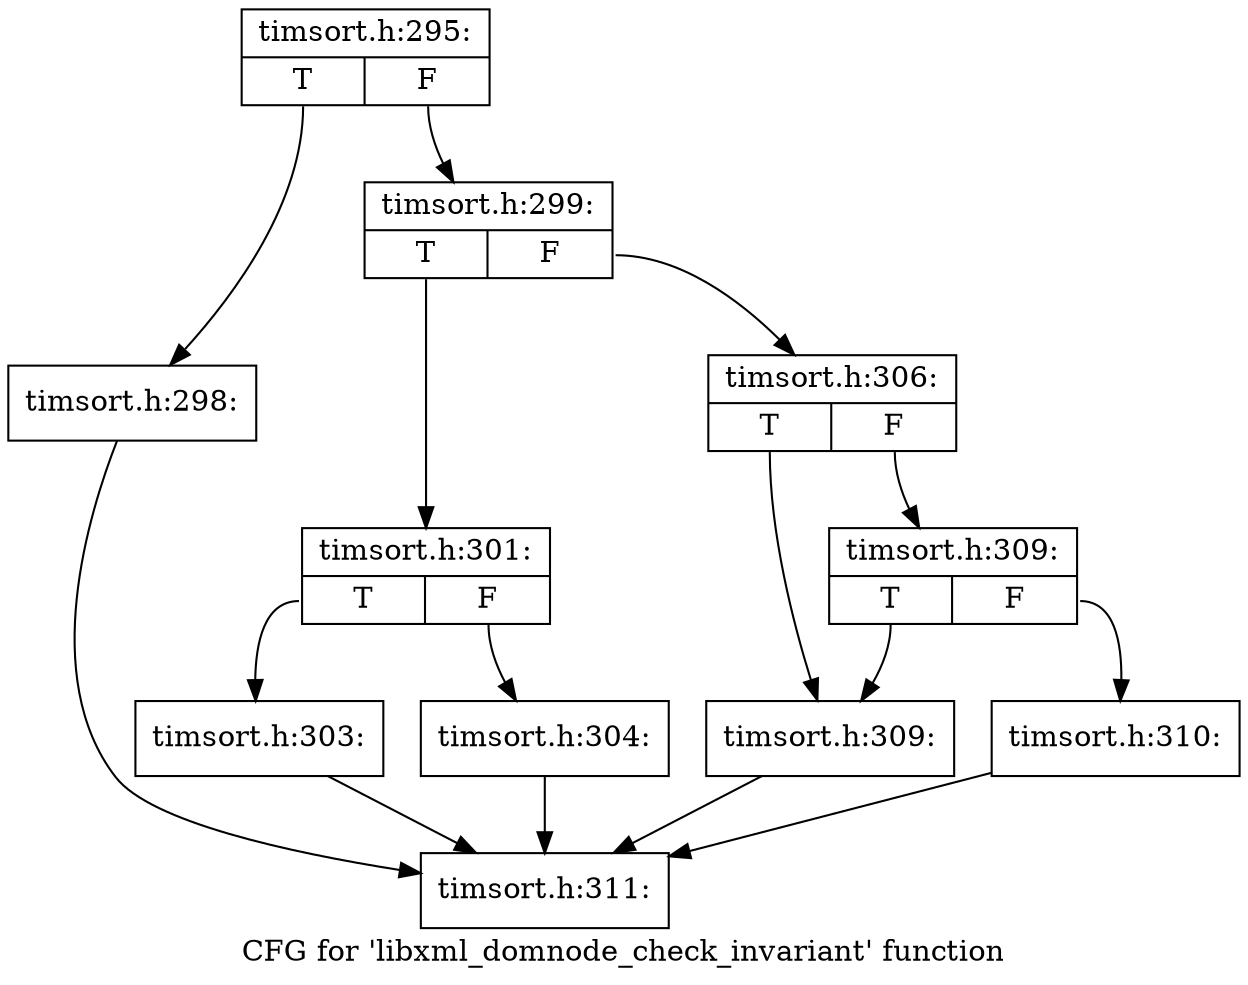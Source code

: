digraph "CFG for 'libxml_domnode_check_invariant' function" {
	label="CFG for 'libxml_domnode_check_invariant' function";

	Node0x4ceff00 [shape=record,label="{timsort.h:295:|{<s0>T|<s1>F}}"];
	Node0x4ceff00:s0 -> Node0x4cf1140;
	Node0x4ceff00:s1 -> Node0x4cf1190;
	Node0x4cf1140 [shape=record,label="{timsort.h:298:}"];
	Node0x4cf1140 -> Node0x4cedc80;
	Node0x4cf1190 [shape=record,label="{timsort.h:299:|{<s0>T|<s1>F}}"];
	Node0x4cf1190:s0 -> Node0x4cf15f0;
	Node0x4cf1190:s1 -> Node0x4cf1640;
	Node0x4cf15f0 [shape=record,label="{timsort.h:301:|{<s0>T|<s1>F}}"];
	Node0x4cf15f0:s0 -> Node0x4cf2880;
	Node0x4cf15f0:s1 -> Node0x4cf28d0;
	Node0x4cf2880 [shape=record,label="{timsort.h:303:}"];
	Node0x4cf2880 -> Node0x4cedc80;
	Node0x4cf28d0 [shape=record,label="{timsort.h:304:}"];
	Node0x4cf28d0 -> Node0x4cedc80;
	Node0x4cf1640 [shape=record,label="{timsort.h:306:|{<s0>T|<s1>F}}"];
	Node0x4cf1640:s0 -> Node0x4cf3e60;
	Node0x4cf1640:s1 -> Node0x4cf3f00;
	Node0x4cf3f00 [shape=record,label="{timsort.h:309:|{<s0>T|<s1>F}}"];
	Node0x4cf3f00:s0 -> Node0x4cf3e60;
	Node0x4cf3f00:s1 -> Node0x4cf3eb0;
	Node0x4cf3e60 [shape=record,label="{timsort.h:309:}"];
	Node0x4cf3e60 -> Node0x4cedc80;
	Node0x4cf3eb0 [shape=record,label="{timsort.h:310:}"];
	Node0x4cf3eb0 -> Node0x4cedc80;
	Node0x4cedc80 [shape=record,label="{timsort.h:311:}"];
}
